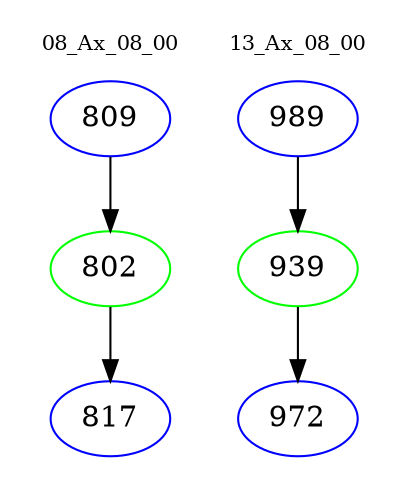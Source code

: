 digraph{
subgraph cluster_0 {
color = white
label = "08_Ax_08_00";
fontsize=10;
T0_809 [label="809", color="blue"]
T0_809 -> T0_802 [color="black"]
T0_802 [label="802", color="green"]
T0_802 -> T0_817 [color="black"]
T0_817 [label="817", color="blue"]
}
subgraph cluster_1 {
color = white
label = "13_Ax_08_00";
fontsize=10;
T1_989 [label="989", color="blue"]
T1_989 -> T1_939 [color="black"]
T1_939 [label="939", color="green"]
T1_939 -> T1_972 [color="black"]
T1_972 [label="972", color="blue"]
}
}
